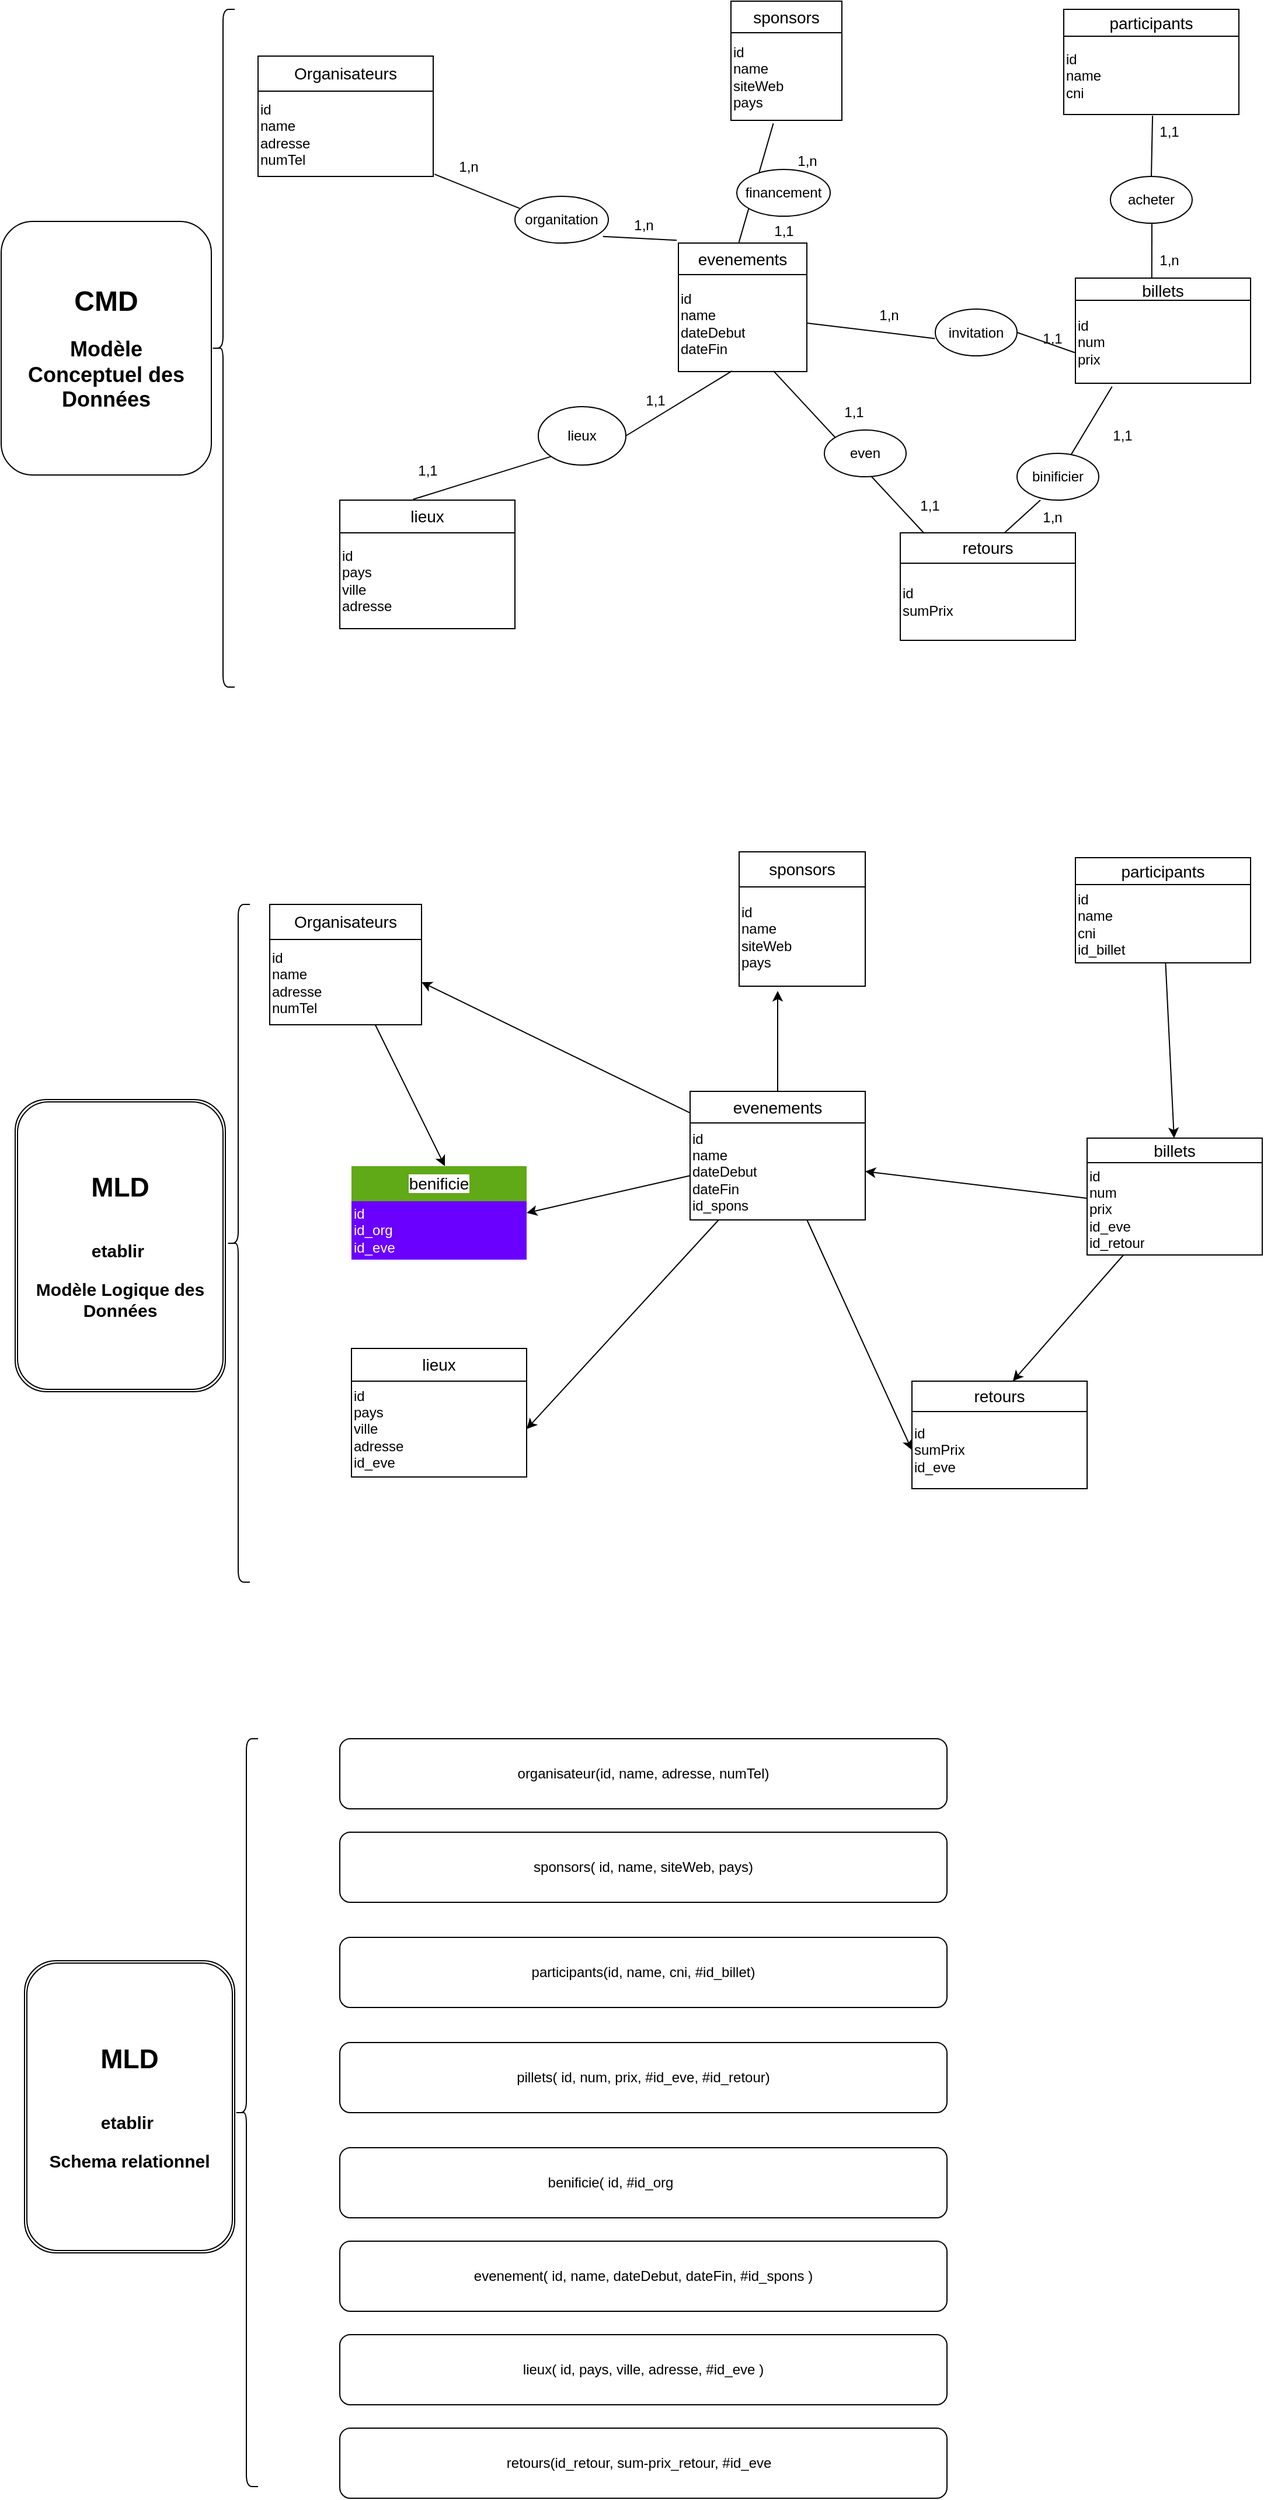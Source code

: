 <mxfile>
    <diagram id="z2dieIlX1EahIChtscXf" name="Page-1">
        <mxGraphModel dx="1783" dy="524" grid="1" gridSize="10" guides="1" tooltips="1" connect="1" arrows="1" fold="1" page="1" pageScale="1" pageWidth="850" pageHeight="1100" math="0" shadow="0">
            <root>
                <object label="" id="0">
                    <mxCell/>
                </object>
                <mxCell id="1" parent="0"/>
                <mxCell id="y7wRmsII9Z6MHcfROsYH-3" value="" style="shape=table;startSize=0;container=1;collapsible=0;childLayout=tableLayout;" parent="1" vertex="1">
                    <mxGeometry x="-40" y="70" width="150" height="103" as="geometry"/>
                </mxCell>
                <mxCell id="y7wRmsII9Z6MHcfROsYH-4" value="" style="shape=tableRow;horizontal=0;startSize=0;swimlaneHead=0;swimlaneBody=0;top=0;left=0;bottom=0;right=0;collapsible=0;dropTarget=0;fillColor=none;points=[[0,0.5],[1,0.5]];portConstraint=eastwest;" parent="y7wRmsII9Z6MHcfROsYH-3" vertex="1">
                    <mxGeometry width="150" height="30" as="geometry"/>
                </mxCell>
                <mxCell id="y7wRmsII9Z6MHcfROsYH-5" value="&lt;div style=&quot;text-align: start;&quot;&gt;&lt;span style=&quot;color: rgb(0, 0, 0); font-family: &amp;quot;Nunito Sans&amp;quot;, sans-serif; font-size: 14px; background-color: rgb(255, 255, 255);&quot;&gt;Organisateurs&lt;/span&gt;&lt;br&gt;&lt;/div&gt;" style="shape=partialRectangle;html=1;whiteSpace=wrap;connectable=0;overflow=hidden;fillColor=none;top=0;left=0;bottom=0;right=0;pointerEvents=1;" parent="y7wRmsII9Z6MHcfROsYH-4" vertex="1">
                    <mxGeometry width="150" height="30" as="geometry">
                        <mxRectangle width="150" height="30" as="alternateBounds"/>
                    </mxGeometry>
                </mxCell>
                <mxCell id="y7wRmsII9Z6MHcfROsYH-6" value="" style="shape=tableRow;horizontal=0;startSize=0;swimlaneHead=0;swimlaneBody=0;top=0;left=0;bottom=0;right=0;collapsible=0;dropTarget=0;fillColor=none;points=[[0,0.5],[1,0.5]];portConstraint=eastwest;" parent="y7wRmsII9Z6MHcfROsYH-3" vertex="1">
                    <mxGeometry y="30" width="150" height="73" as="geometry"/>
                </mxCell>
                <mxCell id="y7wRmsII9Z6MHcfROsYH-7" value="id&lt;br&gt;name&lt;br&gt;adresse&lt;br&gt;numTel" style="shape=partialRectangle;html=1;whiteSpace=wrap;connectable=0;overflow=hidden;fillColor=none;top=0;left=0;bottom=0;right=0;pointerEvents=1;align=left;" parent="y7wRmsII9Z6MHcfROsYH-6" vertex="1">
                    <mxGeometry width="150" height="73" as="geometry">
                        <mxRectangle width="150" height="73" as="alternateBounds"/>
                    </mxGeometry>
                </mxCell>
                <mxCell id="y7wRmsII9Z6MHcfROsYH-9" value="" style="shape=table;startSize=0;container=1;collapsible=0;childLayout=tableLayout;" parent="1" vertex="1">
                    <mxGeometry x="320" y="230" width="110" height="110" as="geometry"/>
                </mxCell>
                <mxCell id="y7wRmsII9Z6MHcfROsYH-10" value="" style="shape=tableRow;horizontal=0;startSize=0;swimlaneHead=0;swimlaneBody=0;top=0;left=0;bottom=0;right=0;collapsible=0;dropTarget=0;fillColor=none;points=[[0,0.5],[1,0.5]];portConstraint=eastwest;" parent="y7wRmsII9Z6MHcfROsYH-9" vertex="1">
                    <mxGeometry width="110" height="27" as="geometry"/>
                </mxCell>
                <mxCell id="y7wRmsII9Z6MHcfROsYH-11" value="&lt;div style=&quot;text-align: start;&quot;&gt;&lt;span style=&quot;color: rgb(0, 0, 0); font-family: &amp;quot;Nunito Sans&amp;quot;, sans-serif; font-size: 14px; background-color: rgb(255, 255, 255);&quot;&gt;evenements&lt;/span&gt;&lt;br&gt;&lt;/div&gt;" style="shape=partialRectangle;html=1;whiteSpace=wrap;connectable=0;overflow=hidden;fillColor=none;top=0;left=0;bottom=0;right=0;pointerEvents=1;" parent="y7wRmsII9Z6MHcfROsYH-10" vertex="1">
                    <mxGeometry width="110" height="27" as="geometry">
                        <mxRectangle width="110" height="27" as="alternateBounds"/>
                    </mxGeometry>
                </mxCell>
                <mxCell id="y7wRmsII9Z6MHcfROsYH-12" value="" style="shape=tableRow;horizontal=0;startSize=0;swimlaneHead=0;swimlaneBody=0;top=0;left=0;bottom=0;right=0;collapsible=0;dropTarget=0;fillColor=none;points=[[0,0.5],[1,0.5]];portConstraint=eastwest;" parent="y7wRmsII9Z6MHcfROsYH-9" vertex="1">
                    <mxGeometry y="27" width="110" height="83" as="geometry"/>
                </mxCell>
                <mxCell id="y7wRmsII9Z6MHcfROsYH-13" value="id&lt;br&gt;name&lt;br&gt;dateDebut&lt;br&gt;dateFin" style="shape=partialRectangle;html=1;whiteSpace=wrap;connectable=0;overflow=hidden;fillColor=none;top=0;left=0;bottom=0;right=0;pointerEvents=1;align=left;" parent="y7wRmsII9Z6MHcfROsYH-12" vertex="1">
                    <mxGeometry width="110" height="83" as="geometry">
                        <mxRectangle width="110" height="83" as="alternateBounds"/>
                    </mxGeometry>
                </mxCell>
                <mxCell id="y7wRmsII9Z6MHcfROsYH-21" value="" style="shape=table;startSize=0;container=1;collapsible=0;childLayout=tableLayout;" parent="1" vertex="1">
                    <mxGeometry x="510" y="478" width="150" height="92" as="geometry"/>
                </mxCell>
                <mxCell id="y7wRmsII9Z6MHcfROsYH-22" value="" style="shape=tableRow;horizontal=0;startSize=0;swimlaneHead=0;swimlaneBody=0;top=0;left=0;bottom=0;right=0;collapsible=0;dropTarget=0;fillColor=none;points=[[0,0.5],[1,0.5]];portConstraint=eastwest;" parent="y7wRmsII9Z6MHcfROsYH-21" vertex="1">
                    <mxGeometry width="150" height="26" as="geometry"/>
                </mxCell>
                <mxCell id="y7wRmsII9Z6MHcfROsYH-23" value="&lt;div style=&quot;text-align: start;&quot;&gt;&lt;span style=&quot;color: rgb(0, 0, 0); font-family: &amp;quot;Nunito Sans&amp;quot;, sans-serif; font-size: 14px; background-color: rgb(255, 255, 255);&quot;&gt;retours&lt;/span&gt;&lt;br&gt;&lt;/div&gt;" style="shape=partialRectangle;html=1;whiteSpace=wrap;connectable=0;overflow=hidden;fillColor=none;top=0;left=0;bottom=0;right=0;pointerEvents=1;" parent="y7wRmsII9Z6MHcfROsYH-22" vertex="1">
                    <mxGeometry width="150" height="26" as="geometry">
                        <mxRectangle width="150" height="26" as="alternateBounds"/>
                    </mxGeometry>
                </mxCell>
                <mxCell id="y7wRmsII9Z6MHcfROsYH-24" value="" style="shape=tableRow;horizontal=0;startSize=0;swimlaneHead=0;swimlaneBody=0;top=0;left=0;bottom=0;right=0;collapsible=0;dropTarget=0;fillColor=none;points=[[0,0.5],[1,0.5]];portConstraint=eastwest;" parent="y7wRmsII9Z6MHcfROsYH-21" vertex="1">
                    <mxGeometry y="26" width="150" height="66" as="geometry"/>
                </mxCell>
                <mxCell id="y7wRmsII9Z6MHcfROsYH-25" value="id&lt;br&gt;sumPrix" style="shape=partialRectangle;html=1;whiteSpace=wrap;connectable=0;overflow=hidden;fillColor=none;top=0;left=0;bottom=0;right=0;pointerEvents=1;align=left;" parent="y7wRmsII9Z6MHcfROsYH-24" vertex="1">
                    <mxGeometry width="150" height="66" as="geometry">
                        <mxRectangle width="150" height="66" as="alternateBounds"/>
                    </mxGeometry>
                </mxCell>
                <mxCell id="y7wRmsII9Z6MHcfROsYH-26" value="" style="shape=table;startSize=0;container=1;collapsible=0;childLayout=tableLayout;" parent="1" vertex="1">
                    <mxGeometry x="650" y="30" width="150" height="90" as="geometry"/>
                </mxCell>
                <mxCell id="y7wRmsII9Z6MHcfROsYH-27" value="" style="shape=tableRow;horizontal=0;startSize=0;swimlaneHead=0;swimlaneBody=0;top=0;left=0;bottom=0;right=0;collapsible=0;dropTarget=0;fillColor=none;points=[[0,0.5],[1,0.5]];portConstraint=eastwest;" parent="y7wRmsII9Z6MHcfROsYH-26" vertex="1">
                    <mxGeometry width="150" height="23" as="geometry"/>
                </mxCell>
                <mxCell id="y7wRmsII9Z6MHcfROsYH-28" value="&lt;div style=&quot;text-align: start;&quot;&gt;&lt;span style=&quot;color: rgb(0, 0, 0); font-family: &amp;quot;Nunito Sans&amp;quot;, sans-serif; font-size: 14px; background-color: rgb(255, 255, 255);&quot;&gt;participants&lt;/span&gt;&lt;br&gt;&lt;/div&gt;" style="shape=partialRectangle;html=1;whiteSpace=wrap;connectable=0;overflow=hidden;fillColor=none;top=0;left=0;bottom=0;right=0;pointerEvents=1;" parent="y7wRmsII9Z6MHcfROsYH-27" vertex="1">
                    <mxGeometry width="150" height="23" as="geometry">
                        <mxRectangle width="150" height="23" as="alternateBounds"/>
                    </mxGeometry>
                </mxCell>
                <mxCell id="y7wRmsII9Z6MHcfROsYH-29" value="" style="shape=tableRow;horizontal=0;startSize=0;swimlaneHead=0;swimlaneBody=0;top=0;left=0;bottom=0;right=0;collapsible=0;dropTarget=0;fillColor=none;points=[[0,0.5],[1,0.5]];portConstraint=eastwest;" parent="y7wRmsII9Z6MHcfROsYH-26" vertex="1">
                    <mxGeometry y="23" width="150" height="67" as="geometry"/>
                </mxCell>
                <mxCell id="y7wRmsII9Z6MHcfROsYH-30" value="id&lt;br&gt;name&lt;br&gt;cni" style="shape=partialRectangle;html=1;whiteSpace=wrap;connectable=0;overflow=hidden;fillColor=none;top=0;left=0;bottom=0;right=0;pointerEvents=1;align=left;" parent="y7wRmsII9Z6MHcfROsYH-29" vertex="1">
                    <mxGeometry width="150" height="67" as="geometry">
                        <mxRectangle width="150" height="67" as="alternateBounds"/>
                    </mxGeometry>
                </mxCell>
                <mxCell id="y7wRmsII9Z6MHcfROsYH-31" value="" style="shape=table;startSize=0;container=1;collapsible=0;childLayout=tableLayout;" parent="1" vertex="1">
                    <mxGeometry x="660" y="260" width="150" height="90" as="geometry"/>
                </mxCell>
                <mxCell id="y7wRmsII9Z6MHcfROsYH-32" value="" style="shape=tableRow;horizontal=0;startSize=0;swimlaneHead=0;swimlaneBody=0;top=0;left=0;bottom=0;right=0;collapsible=0;dropTarget=0;fillColor=none;points=[[0,0.5],[1,0.5]];portConstraint=eastwest;" parent="y7wRmsII9Z6MHcfROsYH-31" vertex="1">
                    <mxGeometry width="150" height="19" as="geometry"/>
                </mxCell>
                <mxCell id="y7wRmsII9Z6MHcfROsYH-33" value="&lt;div style=&quot;text-align: start;&quot;&gt;&lt;span style=&quot;color: rgb(0, 0, 0); font-family: &amp;quot;Nunito Sans&amp;quot;, sans-serif; font-size: 14px; background-color: rgb(255, 255, 255);&quot;&gt;billets&lt;/span&gt;&lt;br&gt;&lt;/div&gt;" style="shape=partialRectangle;html=1;whiteSpace=wrap;connectable=0;overflow=hidden;fillColor=none;top=0;left=0;bottom=0;right=0;pointerEvents=1;" parent="y7wRmsII9Z6MHcfROsYH-32" vertex="1">
                    <mxGeometry width="150" height="19" as="geometry">
                        <mxRectangle width="150" height="19" as="alternateBounds"/>
                    </mxGeometry>
                </mxCell>
                <mxCell id="y7wRmsII9Z6MHcfROsYH-34" value="" style="shape=tableRow;horizontal=0;startSize=0;swimlaneHead=0;swimlaneBody=0;top=0;left=0;bottom=0;right=0;collapsible=0;dropTarget=0;fillColor=none;points=[[0,0.5],[1,0.5]];portConstraint=eastwest;" parent="y7wRmsII9Z6MHcfROsYH-31" vertex="1">
                    <mxGeometry y="19" width="150" height="71" as="geometry"/>
                </mxCell>
                <mxCell id="y7wRmsII9Z6MHcfROsYH-35" value="id&lt;br&gt;num&lt;br&gt;prix" style="shape=partialRectangle;html=1;whiteSpace=wrap;connectable=0;overflow=hidden;fillColor=none;top=0;left=0;bottom=0;right=0;pointerEvents=1;align=left;" parent="y7wRmsII9Z6MHcfROsYH-34" vertex="1">
                    <mxGeometry width="150" height="71" as="geometry">
                        <mxRectangle width="150" height="71" as="alternateBounds"/>
                    </mxGeometry>
                </mxCell>
                <mxCell id="y7wRmsII9Z6MHcfROsYH-36" value="" style="shape=table;startSize=0;container=1;collapsible=0;childLayout=tableLayout;" parent="1" vertex="1">
                    <mxGeometry x="30" y="450" width="150" height="110" as="geometry"/>
                </mxCell>
                <mxCell id="y7wRmsII9Z6MHcfROsYH-37" value="" style="shape=tableRow;horizontal=0;startSize=0;swimlaneHead=0;swimlaneBody=0;top=0;left=0;bottom=0;right=0;collapsible=0;dropTarget=0;fillColor=none;points=[[0,0.5],[1,0.5]];portConstraint=eastwest;" parent="y7wRmsII9Z6MHcfROsYH-36" vertex="1">
                    <mxGeometry width="150" height="28" as="geometry"/>
                </mxCell>
                <mxCell id="y7wRmsII9Z6MHcfROsYH-38" value="&lt;div style=&quot;text-align: start;&quot;&gt;&lt;span style=&quot;color: rgb(0, 0, 0); font-family: &amp;quot;Nunito Sans&amp;quot;, sans-serif; font-size: 14px; background-color: rgb(255, 255, 255);&quot;&gt;lieux&lt;/span&gt;&lt;br&gt;&lt;/div&gt;" style="shape=partialRectangle;html=1;whiteSpace=wrap;connectable=0;overflow=hidden;fillColor=none;top=0;left=0;bottom=0;right=0;pointerEvents=1;" parent="y7wRmsII9Z6MHcfROsYH-37" vertex="1">
                    <mxGeometry width="150" height="28" as="geometry">
                        <mxRectangle width="150" height="28" as="alternateBounds"/>
                    </mxGeometry>
                </mxCell>
                <mxCell id="y7wRmsII9Z6MHcfROsYH-39" value="" style="shape=tableRow;horizontal=0;startSize=0;swimlaneHead=0;swimlaneBody=0;top=0;left=0;bottom=0;right=0;collapsible=0;dropTarget=0;fillColor=none;points=[[0,0.5],[1,0.5]];portConstraint=eastwest;" parent="y7wRmsII9Z6MHcfROsYH-36" vertex="1">
                    <mxGeometry y="28" width="150" height="82" as="geometry"/>
                </mxCell>
                <mxCell id="y7wRmsII9Z6MHcfROsYH-40" value="id&lt;br&gt;pays&lt;br&gt;ville&lt;br&gt;adresse" style="shape=partialRectangle;html=1;whiteSpace=wrap;connectable=0;overflow=hidden;fillColor=none;top=0;left=0;bottom=0;right=0;pointerEvents=1;align=left;" parent="y7wRmsII9Z6MHcfROsYH-39" vertex="1">
                    <mxGeometry width="150" height="82" as="geometry">
                        <mxRectangle width="150" height="82" as="alternateBounds"/>
                    </mxGeometry>
                </mxCell>
                <mxCell id="y7wRmsII9Z6MHcfROsYH-41" value="" style="shape=table;startSize=0;container=1;collapsible=0;childLayout=tableLayout;" parent="1" vertex="1">
                    <mxGeometry x="365" y="23" width="95.0" height="102" as="geometry"/>
                </mxCell>
                <mxCell id="y7wRmsII9Z6MHcfROsYH-42" value="" style="shape=tableRow;horizontal=0;startSize=0;swimlaneHead=0;swimlaneBody=0;top=0;left=0;bottom=0;right=0;collapsible=0;dropTarget=0;fillColor=none;points=[[0,0.5],[1,0.5]];portConstraint=eastwest;" parent="y7wRmsII9Z6MHcfROsYH-41" vertex="1">
                    <mxGeometry width="95.0" height="27" as="geometry"/>
                </mxCell>
                <mxCell id="y7wRmsII9Z6MHcfROsYH-43" value="&lt;div style=&quot;text-align: start;&quot;&gt;&lt;span style=&quot;color: rgb(0, 0, 0); font-family: &amp;quot;Nunito Sans&amp;quot;, sans-serif; font-size: 14px; background-color: rgb(255, 255, 255);&quot;&gt;sponsors&lt;/span&gt;&lt;br&gt;&lt;/div&gt;" style="shape=partialRectangle;html=1;whiteSpace=wrap;connectable=0;overflow=hidden;fillColor=none;top=0;left=0;bottom=0;right=0;pointerEvents=1;" parent="y7wRmsII9Z6MHcfROsYH-42" vertex="1">
                    <mxGeometry width="95" height="27" as="geometry">
                        <mxRectangle width="95" height="27" as="alternateBounds"/>
                    </mxGeometry>
                </mxCell>
                <mxCell id="y7wRmsII9Z6MHcfROsYH-44" value="" style="shape=tableRow;horizontal=0;startSize=0;swimlaneHead=0;swimlaneBody=0;top=0;left=0;bottom=0;right=0;collapsible=0;dropTarget=0;fillColor=none;points=[[0,0.5],[1,0.5]];portConstraint=eastwest;" parent="y7wRmsII9Z6MHcfROsYH-41" vertex="1">
                    <mxGeometry y="27" width="95.0" height="75" as="geometry"/>
                </mxCell>
                <mxCell id="y7wRmsII9Z6MHcfROsYH-45" value="id&lt;br&gt;name&lt;br&gt;siteWeb&lt;br&gt;pays" style="shape=partialRectangle;html=1;whiteSpace=wrap;connectable=0;overflow=hidden;fillColor=none;top=0;left=0;bottom=0;right=0;pointerEvents=1;align=left;" parent="y7wRmsII9Z6MHcfROsYH-44" vertex="1">
                    <mxGeometry width="95" height="75" as="geometry">
                        <mxRectangle width="95" height="75" as="alternateBounds"/>
                    </mxGeometry>
                </mxCell>
                <mxCell id="y7wRmsII9Z6MHcfROsYH-46" value="" style="endArrow=none;html=1;exitX=1;exitY=0.5;exitDx=0;exitDy=0;entryX=0.418;entryY=0.993;entryDx=0;entryDy=0;entryPerimeter=0;startArrow=none;" parent="1" source="y7wRmsII9Z6MHcfROsYH-50" target="y7wRmsII9Z6MHcfROsYH-12" edge="1">
                    <mxGeometry width="50" height="50" relative="1" as="geometry">
                        <mxPoint x="280" y="220" as="sourcePoint"/>
                        <mxPoint x="280" y="170" as="targetPoint"/>
                    </mxGeometry>
                </mxCell>
                <mxCell id="y7wRmsII9Z6MHcfROsYH-51" value="" style="endArrow=none;html=1;exitX=0.418;exitY=-0.022;exitDx=0;exitDy=0;exitPerimeter=0;entryX=0;entryY=1;entryDx=0;entryDy=0;" parent="1" source="y7wRmsII9Z6MHcfROsYH-37" target="y7wRmsII9Z6MHcfROsYH-50" edge="1">
                    <mxGeometry width="50" height="50" relative="1" as="geometry">
                        <mxPoint x="281.7" y="235.34" as="sourcePoint"/>
                        <mxPoint x="282.7" y="169.349" as="targetPoint"/>
                    </mxGeometry>
                </mxCell>
                <mxCell id="y7wRmsII9Z6MHcfROsYH-50" value="lieux" style="ellipse;whiteSpace=wrap;html=1;" parent="1" vertex="1">
                    <mxGeometry x="200" y="370" width="75" height="50" as="geometry"/>
                </mxCell>
                <mxCell id="y7wRmsII9Z6MHcfROsYH-64" value="" style="endArrow=none;html=1;exitX=0.05;exitY=0.258;exitDx=0;exitDy=0;entryX=1.007;entryY=0.973;entryDx=0;entryDy=0;entryPerimeter=0;startArrow=none;exitPerimeter=0;" parent="1" source="y7wRmsII9Z6MHcfROsYH-65" target="y7wRmsII9Z6MHcfROsYH-6" edge="1">
                    <mxGeometry width="50" height="50" relative="1" as="geometry">
                        <mxPoint x="380" y="200" as="sourcePoint"/>
                        <mxPoint x="400" y="180" as="targetPoint"/>
                        <Array as="points"/>
                    </mxGeometry>
                </mxCell>
                <mxCell id="y7wRmsII9Z6MHcfROsYH-68" value="" style="endArrow=none;html=1;exitX=-0.013;exitY=-0.089;exitDx=0;exitDy=0;exitPerimeter=0;entryX=0.942;entryY=0.858;entryDx=0;entryDy=0;entryPerimeter=0;" parent="1" source="y7wRmsII9Z6MHcfROsYH-10" target="y7wRmsII9Z6MHcfROsYH-65" edge="1">
                    <mxGeometry width="50" height="50" relative="1" as="geometry">
                        <mxPoint x="318.05" y="227.33" as="sourcePoint"/>
                        <mxPoint x="178.05" y="148.029" as="targetPoint"/>
                        <Array as="points"/>
                    </mxGeometry>
                </mxCell>
                <mxCell id="y7wRmsII9Z6MHcfROsYH-65" value="organitation" style="ellipse;whiteSpace=wrap;html=1;" parent="1" vertex="1">
                    <mxGeometry x="180" y="190" width="80" height="40" as="geometry"/>
                </mxCell>
                <mxCell id="y7wRmsII9Z6MHcfROsYH-70" value="" style="endArrow=none;html=1;entryX=-0.004;entryY=0.63;entryDx=0;entryDy=0;entryPerimeter=0;exitX=1;exitY=0.5;exitDx=0;exitDy=0;startArrow=none;" parent="1" source="y7wRmsII9Z6MHcfROsYH-73" target="y7wRmsII9Z6MHcfROsYH-34" edge="1">
                    <mxGeometry width="50" height="50" relative="1" as="geometry">
                        <mxPoint x="450" y="310" as="sourcePoint"/>
                        <mxPoint x="500" y="260" as="targetPoint"/>
                    </mxGeometry>
                </mxCell>
                <mxCell id="y7wRmsII9Z6MHcfROsYH-74" value="" style="endArrow=none;html=1;entryX=-0.004;entryY=0.63;entryDx=0;entryDy=0;entryPerimeter=0;exitX=1;exitY=0.5;exitDx=0;exitDy=0;" parent="1" source="y7wRmsII9Z6MHcfROsYH-12" target="y7wRmsII9Z6MHcfROsYH-73" edge="1">
                    <mxGeometry width="50" height="50" relative="1" as="geometry">
                        <mxPoint x="470" y="306.5" as="sourcePoint"/>
                        <mxPoint x="599.4" y="356.7" as="targetPoint"/>
                    </mxGeometry>
                </mxCell>
                <mxCell id="y7wRmsII9Z6MHcfROsYH-73" value="invitation" style="ellipse;whiteSpace=wrap;html=1;" parent="1" vertex="1">
                    <mxGeometry x="540" y="286.5" width="70" height="40" as="geometry"/>
                </mxCell>
                <mxCell id="y7wRmsII9Z6MHcfROsYH-76" value="" style="endArrow=none;html=1;entryX=0.507;entryY=1.015;entryDx=0;entryDy=0;entryPerimeter=0;exitX=0.5;exitY=0;exitDx=0;exitDy=0;startArrow=none;" parent="1" source="y7wRmsII9Z6MHcfROsYH-77" target="y7wRmsII9Z6MHcfROsYH-29" edge="1">
                    <mxGeometry width="50" height="50" relative="1" as="geometry">
                        <mxPoint x="510" y="220" as="sourcePoint"/>
                        <mxPoint x="560" y="170" as="targetPoint"/>
                    </mxGeometry>
                </mxCell>
                <mxCell id="y7wRmsII9Z6MHcfROsYH-78" value="" style="endArrow=none;html=1;entryX=0.507;entryY=1.015;entryDx=0;entryDy=0;entryPerimeter=0;exitX=0.436;exitY=0.028;exitDx=0;exitDy=0;exitPerimeter=0;" parent="1" source="y7wRmsII9Z6MHcfROsYH-32" target="y7wRmsII9Z6MHcfROsYH-77" edge="1">
                    <mxGeometry width="50" height="50" relative="1" as="geometry">
                        <mxPoint x="726" y="255.344" as="sourcePoint"/>
                        <mxPoint x="726.05" y="151.35" as="targetPoint"/>
                    </mxGeometry>
                </mxCell>
                <mxCell id="y7wRmsII9Z6MHcfROsYH-77" value="acheter" style="ellipse;whiteSpace=wrap;html=1;" parent="1" vertex="1">
                    <mxGeometry x="690" y="173" width="70" height="40" as="geometry"/>
                </mxCell>
                <mxCell id="y7wRmsII9Z6MHcfROsYH-79" value="" style="endArrow=none;html=1;entryX=0.382;entryY=1.035;entryDx=0;entryDy=0;entryPerimeter=0;exitX=0.471;exitY=-0.022;exitDx=0;exitDy=0;exitPerimeter=0;" parent="1" source="y7wRmsII9Z6MHcfROsYH-10" target="y7wRmsII9Z6MHcfROsYH-44" edge="1">
                    <mxGeometry width="50" height="50" relative="1" as="geometry">
                        <mxPoint x="340" y="220" as="sourcePoint"/>
                        <mxPoint x="390" y="170" as="targetPoint"/>
                    </mxGeometry>
                </mxCell>
                <mxCell id="y7wRmsII9Z6MHcfROsYH-80" value="financement" style="ellipse;whiteSpace=wrap;html=1;" parent="1" vertex="1">
                    <mxGeometry x="370" y="167" width="80" height="40" as="geometry"/>
                </mxCell>
                <mxCell id="y7wRmsII9Z6MHcfROsYH-82" value="1,n" style="text;html=1;align=center;verticalAlign=middle;resizable=0;points=[];autosize=1;strokeColor=none;fillColor=none;" parent="1" vertex="1">
                    <mxGeometry x="120" y="150" width="40" height="30" as="geometry"/>
                </mxCell>
                <mxCell id="y7wRmsII9Z6MHcfROsYH-83" value="1,n" style="text;html=1;align=center;verticalAlign=middle;resizable=0;points=[];autosize=1;strokeColor=none;fillColor=none;" parent="1" vertex="1">
                    <mxGeometry x="270" y="200" width="40" height="30" as="geometry"/>
                </mxCell>
                <mxCell id="y7wRmsII9Z6MHcfROsYH-85" value="1,1" style="text;html=1;align=center;verticalAlign=middle;resizable=0;points=[];autosize=1;strokeColor=none;fillColor=none;" parent="1" vertex="1">
                    <mxGeometry x="390" y="205" width="40" height="30" as="geometry"/>
                </mxCell>
                <mxCell id="y7wRmsII9Z6MHcfROsYH-86" value="1,n" style="text;html=1;align=center;verticalAlign=middle;resizable=0;points=[];autosize=1;strokeColor=none;fillColor=none;" parent="1" vertex="1">
                    <mxGeometry x="410" y="145" width="40" height="30" as="geometry"/>
                </mxCell>
                <mxCell id="y7wRmsII9Z6MHcfROsYH-88" value="1,n" style="text;html=1;align=center;verticalAlign=middle;resizable=0;points=[];autosize=1;strokeColor=none;fillColor=none;" parent="1" vertex="1">
                    <mxGeometry x="720" y="230" width="40" height="30" as="geometry"/>
                </mxCell>
                <mxCell id="y7wRmsII9Z6MHcfROsYH-89" value="1,1" style="text;html=1;align=center;verticalAlign=middle;resizable=0;points=[];autosize=1;strokeColor=none;fillColor=none;" parent="1" vertex="1">
                    <mxGeometry x="720" y="120" width="40" height="30" as="geometry"/>
                </mxCell>
                <mxCell id="y7wRmsII9Z6MHcfROsYH-90" value="1,n" style="text;html=1;align=center;verticalAlign=middle;resizable=0;points=[];autosize=1;strokeColor=none;fillColor=none;" parent="1" vertex="1">
                    <mxGeometry x="480" y="276.5" width="40" height="30" as="geometry"/>
                </mxCell>
                <mxCell id="y7wRmsII9Z6MHcfROsYH-91" value="1,1" style="text;html=1;align=center;verticalAlign=middle;resizable=0;points=[];autosize=1;strokeColor=none;fillColor=none;" parent="1" vertex="1">
                    <mxGeometry x="620" y="296.5" width="40" height="30" as="geometry"/>
                </mxCell>
                <mxCell id="y7wRmsII9Z6MHcfROsYH-96" value="" style="endArrow=none;html=1;entryX=0.74;entryY=0.993;entryDx=0;entryDy=0;entryPerimeter=0;exitX=0.137;exitY=0.02;exitDx=0;exitDy=0;exitPerimeter=0;" parent="1" source="y7wRmsII9Z6MHcfROsYH-22" target="y7wRmsII9Z6MHcfROsYH-12" edge="1">
                    <mxGeometry width="50" height="50" relative="1" as="geometry">
                        <mxPoint x="470" y="420" as="sourcePoint"/>
                        <mxPoint x="520" y="370" as="targetPoint"/>
                    </mxGeometry>
                </mxCell>
                <mxCell id="y7wRmsII9Z6MHcfROsYH-97" value="" style="endArrow=none;html=1;entryX=0.209;entryY=1.04;entryDx=0;entryDy=0;entryPerimeter=0;startArrow=none;" parent="1" source="y7wRmsII9Z6MHcfROsYH-99" target="y7wRmsII9Z6MHcfROsYH-34" edge="1">
                    <mxGeometry width="50" height="50" relative="1" as="geometry">
                        <mxPoint x="470" y="360" as="sourcePoint"/>
                        <mxPoint x="520" y="310" as="targetPoint"/>
                    </mxGeometry>
                </mxCell>
                <mxCell id="y7wRmsII9Z6MHcfROsYH-98" value="even" style="ellipse;whiteSpace=wrap;html=1;" parent="1" vertex="1">
                    <mxGeometry x="445" y="390" width="70" height="40" as="geometry"/>
                </mxCell>
                <mxCell id="y7wRmsII9Z6MHcfROsYH-100" value="" style="endArrow=none;html=1;" parent="1" source="y7wRmsII9Z6MHcfROsYH-22" edge="1">
                    <mxGeometry width="50" height="50" relative="1" as="geometry">
                        <mxPoint x="599.619" y="478" as="sourcePoint"/>
                        <mxPoint x="630" y="450" as="targetPoint"/>
                    </mxGeometry>
                </mxCell>
                <mxCell id="y7wRmsII9Z6MHcfROsYH-99" value="binificier" style="ellipse;whiteSpace=wrap;html=1;" parent="1" vertex="1">
                    <mxGeometry x="610" y="410" width="70" height="40" as="geometry"/>
                </mxCell>
                <mxCell id="y7wRmsII9Z6MHcfROsYH-101" value="1,1" style="text;html=1;align=center;verticalAlign=middle;resizable=0;points=[];autosize=1;strokeColor=none;fillColor=none;" parent="1" vertex="1">
                    <mxGeometry x="680" y="380" width="40" height="30" as="geometry"/>
                </mxCell>
                <mxCell id="y7wRmsII9Z6MHcfROsYH-102" value="1,n" style="text;html=1;align=center;verticalAlign=middle;resizable=0;points=[];autosize=1;strokeColor=none;fillColor=none;" parent="1" vertex="1">
                    <mxGeometry x="620" y="450" width="40" height="30" as="geometry"/>
                </mxCell>
                <mxCell id="y7wRmsII9Z6MHcfROsYH-103" value="1,1" style="text;html=1;align=center;verticalAlign=middle;resizable=0;points=[];autosize=1;strokeColor=none;fillColor=none;" parent="1" vertex="1">
                    <mxGeometry x="515" y="440" width="40" height="30" as="geometry"/>
                </mxCell>
                <mxCell id="y7wRmsII9Z6MHcfROsYH-104" value="1,1" style="text;html=1;align=center;verticalAlign=middle;resizable=0;points=[];autosize=1;strokeColor=none;fillColor=none;" parent="1" vertex="1">
                    <mxGeometry x="450" y="360" width="40" height="30" as="geometry"/>
                </mxCell>
                <mxCell id="y7wRmsII9Z6MHcfROsYH-105" value="1,1" style="text;html=1;align=center;verticalAlign=middle;resizable=0;points=[];autosize=1;strokeColor=none;fillColor=none;" parent="1" vertex="1">
                    <mxGeometry x="280" y="350" width="40" height="30" as="geometry"/>
                </mxCell>
                <mxCell id="y7wRmsII9Z6MHcfROsYH-106" value="1,1" style="text;html=1;align=center;verticalAlign=middle;resizable=0;points=[];autosize=1;strokeColor=none;fillColor=none;" parent="1" vertex="1">
                    <mxGeometry x="85" y="410" width="40" height="30" as="geometry"/>
                </mxCell>
                <mxCell id="y7wRmsII9Z6MHcfROsYH-202" style="edgeStyle=none;html=1;fontFamily=Helvetica;fontSize=15;" parent="1" source="y7wRmsII9Z6MHcfROsYH-107" edge="1">
                    <mxGeometry relative="1" as="geometry">
                        <mxPoint x="120" y="1020" as="targetPoint"/>
                    </mxGeometry>
                </mxCell>
                <mxCell id="y7wRmsII9Z6MHcfROsYH-107" value="" style="shape=table;startSize=0;container=1;collapsible=0;childLayout=tableLayout;" parent="1" vertex="1">
                    <mxGeometry x="-30" y="796" width="130" height="103" as="geometry"/>
                </mxCell>
                <mxCell id="y7wRmsII9Z6MHcfROsYH-108" value="" style="shape=tableRow;horizontal=0;startSize=0;swimlaneHead=0;swimlaneBody=0;top=0;left=0;bottom=0;right=0;collapsible=0;dropTarget=0;fillColor=none;points=[[0,0.5],[1,0.5]];portConstraint=eastwest;" parent="y7wRmsII9Z6MHcfROsYH-107" vertex="1">
                    <mxGeometry width="130" height="30" as="geometry"/>
                </mxCell>
                <mxCell id="y7wRmsII9Z6MHcfROsYH-109" value="&lt;div style=&quot;text-align: start;&quot;&gt;&lt;span style=&quot;color: rgb(0, 0, 0); font-family: &amp;quot;Nunito Sans&amp;quot;, sans-serif; font-size: 14px; background-color: rgb(255, 255, 255);&quot;&gt;Organisateurs&lt;/span&gt;&lt;br&gt;&lt;/div&gt;" style="shape=partialRectangle;html=1;whiteSpace=wrap;connectable=0;overflow=hidden;fillColor=none;top=0;left=0;bottom=0;right=0;pointerEvents=1;" parent="y7wRmsII9Z6MHcfROsYH-108" vertex="1">
                    <mxGeometry width="130" height="30" as="geometry">
                        <mxRectangle width="130" height="30" as="alternateBounds"/>
                    </mxGeometry>
                </mxCell>
                <mxCell id="y7wRmsII9Z6MHcfROsYH-110" value="" style="shape=tableRow;horizontal=0;startSize=0;swimlaneHead=0;swimlaneBody=0;top=0;left=0;bottom=0;right=0;collapsible=0;dropTarget=0;fillColor=none;points=[[0,0.5],[1,0.5]];portConstraint=eastwest;" parent="y7wRmsII9Z6MHcfROsYH-107" vertex="1">
                    <mxGeometry y="30" width="130" height="73" as="geometry"/>
                </mxCell>
                <mxCell id="y7wRmsII9Z6MHcfROsYH-111" value="id&lt;br&gt;name&lt;br&gt;adresse&lt;br&gt;numTel" style="shape=partialRectangle;html=1;whiteSpace=wrap;connectable=0;overflow=hidden;fillColor=none;top=0;left=0;bottom=0;right=0;pointerEvents=1;align=left;" parent="y7wRmsII9Z6MHcfROsYH-110" vertex="1">
                    <mxGeometry width="130" height="73" as="geometry">
                        <mxRectangle width="130" height="73" as="alternateBounds"/>
                    </mxGeometry>
                </mxCell>
                <mxCell id="y7wRmsII9Z6MHcfROsYH-203" style="edgeStyle=none;html=1;fontFamily=Helvetica;fontSize=15;" parent="1" source="y7wRmsII9Z6MHcfROsYH-112" edge="1">
                    <mxGeometry relative="1" as="geometry">
                        <mxPoint x="190" y="1060" as="targetPoint"/>
                    </mxGeometry>
                </mxCell>
                <mxCell id="y7wRmsII9Z6MHcfROsYH-204" style="edgeStyle=none;html=1;entryX=1;entryY=0.5;entryDx=0;entryDy=0;fontFamily=Helvetica;fontSize=15;" parent="1" source="y7wRmsII9Z6MHcfROsYH-112" target="y7wRmsII9Z6MHcfROsYH-110" edge="1">
                    <mxGeometry relative="1" as="geometry"/>
                </mxCell>
                <mxCell id="y7wRmsII9Z6MHcfROsYH-205" style="edgeStyle=none;html=1;entryX=1;entryY=0.5;entryDx=0;entryDy=0;fontFamily=Helvetica;fontSize=15;" parent="1" source="y7wRmsII9Z6MHcfROsYH-112" target="y7wRmsII9Z6MHcfROsYH-135" edge="1">
                    <mxGeometry relative="1" as="geometry"/>
                </mxCell>
                <mxCell id="y7wRmsII9Z6MHcfROsYH-206" style="edgeStyle=none;html=1;entryX=0;entryY=0.5;entryDx=0;entryDy=0;fontFamily=Helvetica;fontSize=15;" parent="1" source="y7wRmsII9Z6MHcfROsYH-112" target="y7wRmsII9Z6MHcfROsYH-120" edge="1">
                    <mxGeometry relative="1" as="geometry"/>
                </mxCell>
                <mxCell id="y7wRmsII9Z6MHcfROsYH-210" style="edgeStyle=none;html=1;fontFamily=Helvetica;fontSize=15;" parent="1" source="y7wRmsII9Z6MHcfROsYH-112" edge="1">
                    <mxGeometry relative="1" as="geometry">
                        <mxPoint x="405" y="870" as="targetPoint"/>
                    </mxGeometry>
                </mxCell>
                <mxCell id="y7wRmsII9Z6MHcfROsYH-112" value="" style="shape=table;startSize=0;container=1;collapsible=0;childLayout=tableLayout;" parent="1" vertex="1">
                    <mxGeometry x="330" y="956" width="150" height="110" as="geometry"/>
                </mxCell>
                <mxCell id="y7wRmsII9Z6MHcfROsYH-113" value="" style="shape=tableRow;horizontal=0;startSize=0;swimlaneHead=0;swimlaneBody=0;top=0;left=0;bottom=0;right=0;collapsible=0;dropTarget=0;fillColor=none;points=[[0,0.5],[1,0.5]];portConstraint=eastwest;" parent="y7wRmsII9Z6MHcfROsYH-112" vertex="1">
                    <mxGeometry width="150" height="27" as="geometry"/>
                </mxCell>
                <mxCell id="y7wRmsII9Z6MHcfROsYH-114" value="&lt;div style=&quot;text-align: start;&quot;&gt;&lt;span style=&quot;color: rgb(0, 0, 0); font-family: &amp;quot;Nunito Sans&amp;quot;, sans-serif; font-size: 14px; background-color: rgb(255, 255, 255);&quot;&gt;evenements&lt;/span&gt;&lt;br&gt;&lt;/div&gt;" style="shape=partialRectangle;html=1;whiteSpace=wrap;connectable=0;overflow=hidden;fillColor=none;top=0;left=0;bottom=0;right=0;pointerEvents=1;" parent="y7wRmsII9Z6MHcfROsYH-113" vertex="1">
                    <mxGeometry width="150" height="27" as="geometry">
                        <mxRectangle width="150" height="27" as="alternateBounds"/>
                    </mxGeometry>
                </mxCell>
                <mxCell id="y7wRmsII9Z6MHcfROsYH-115" value="" style="shape=tableRow;horizontal=0;startSize=0;swimlaneHead=0;swimlaneBody=0;top=0;left=0;bottom=0;right=0;collapsible=0;dropTarget=0;fillColor=none;points=[[0,0.5],[1,0.5]];portConstraint=eastwest;" parent="y7wRmsII9Z6MHcfROsYH-112" vertex="1">
                    <mxGeometry y="27" width="150" height="83" as="geometry"/>
                </mxCell>
                <mxCell id="y7wRmsII9Z6MHcfROsYH-116" value="id&lt;br&gt;name&lt;br&gt;dateDebut&lt;br&gt;dateFin&lt;br&gt;id_spons" style="shape=partialRectangle;html=1;whiteSpace=wrap;connectable=0;overflow=hidden;fillColor=none;top=0;left=0;bottom=0;right=0;pointerEvents=1;align=left;" parent="y7wRmsII9Z6MHcfROsYH-115" vertex="1">
                    <mxGeometry width="150" height="83" as="geometry">
                        <mxRectangle width="150" height="83" as="alternateBounds"/>
                    </mxGeometry>
                </mxCell>
                <mxCell id="y7wRmsII9Z6MHcfROsYH-117" value="" style="shape=table;startSize=0;container=1;collapsible=0;childLayout=tableLayout;" parent="1" vertex="1">
                    <mxGeometry x="520" y="1204" width="150" height="92" as="geometry"/>
                </mxCell>
                <mxCell id="y7wRmsII9Z6MHcfROsYH-118" value="" style="shape=tableRow;horizontal=0;startSize=0;swimlaneHead=0;swimlaneBody=0;top=0;left=0;bottom=0;right=0;collapsible=0;dropTarget=0;fillColor=none;points=[[0,0.5],[1,0.5]];portConstraint=eastwest;" parent="y7wRmsII9Z6MHcfROsYH-117" vertex="1">
                    <mxGeometry width="150" height="26" as="geometry"/>
                </mxCell>
                <mxCell id="y7wRmsII9Z6MHcfROsYH-119" value="&lt;div style=&quot;text-align: start;&quot;&gt;&lt;span style=&quot;color: rgb(0, 0, 0); font-family: &amp;quot;Nunito Sans&amp;quot;, sans-serif; font-size: 14px; background-color: rgb(255, 255, 255);&quot;&gt;retours&lt;/span&gt;&lt;br&gt;&lt;/div&gt;" style="shape=partialRectangle;html=1;whiteSpace=wrap;connectable=0;overflow=hidden;fillColor=none;top=0;left=0;bottom=0;right=0;pointerEvents=1;" parent="y7wRmsII9Z6MHcfROsYH-118" vertex="1">
                    <mxGeometry width="150" height="26" as="geometry">
                        <mxRectangle width="150" height="26" as="alternateBounds"/>
                    </mxGeometry>
                </mxCell>
                <mxCell id="y7wRmsII9Z6MHcfROsYH-120" value="" style="shape=tableRow;horizontal=0;startSize=0;swimlaneHead=0;swimlaneBody=0;top=0;left=0;bottom=0;right=0;collapsible=0;dropTarget=0;fillColor=none;points=[[0,0.5],[1,0.5]];portConstraint=eastwest;" parent="y7wRmsII9Z6MHcfROsYH-117" vertex="1">
                    <mxGeometry y="26" width="150" height="66" as="geometry"/>
                </mxCell>
                <mxCell id="y7wRmsII9Z6MHcfROsYH-121" value="id&lt;br&gt;sumPrix&lt;br&gt;id_eve" style="shape=partialRectangle;html=1;whiteSpace=wrap;connectable=0;overflow=hidden;fillColor=none;top=0;left=0;bottom=0;right=0;pointerEvents=1;align=left;" parent="y7wRmsII9Z6MHcfROsYH-120" vertex="1">
                    <mxGeometry width="150" height="66" as="geometry">
                        <mxRectangle width="150" height="66" as="alternateBounds"/>
                    </mxGeometry>
                </mxCell>
                <mxCell id="y7wRmsII9Z6MHcfROsYH-209" style="edgeStyle=none;html=1;fontFamily=Helvetica;fontSize=15;" parent="1" source="y7wRmsII9Z6MHcfROsYH-122" target="y7wRmsII9Z6MHcfROsYH-128" edge="1">
                    <mxGeometry relative="1" as="geometry"/>
                </mxCell>
                <mxCell id="y7wRmsII9Z6MHcfROsYH-122" value="" style="shape=table;startSize=0;container=1;collapsible=0;childLayout=tableLayout;" parent="1" vertex="1">
                    <mxGeometry x="660" y="756" width="150" height="90" as="geometry"/>
                </mxCell>
                <mxCell id="y7wRmsII9Z6MHcfROsYH-123" value="" style="shape=tableRow;horizontal=0;startSize=0;swimlaneHead=0;swimlaneBody=0;top=0;left=0;bottom=0;right=0;collapsible=0;dropTarget=0;fillColor=none;points=[[0,0.5],[1,0.5]];portConstraint=eastwest;" parent="y7wRmsII9Z6MHcfROsYH-122" vertex="1">
                    <mxGeometry width="150" height="23" as="geometry"/>
                </mxCell>
                <mxCell id="y7wRmsII9Z6MHcfROsYH-124" value="&lt;div style=&quot;text-align: start;&quot;&gt;&lt;span style=&quot;color: rgb(0, 0, 0); font-family: &amp;quot;Nunito Sans&amp;quot;, sans-serif; font-size: 14px; background-color: rgb(255, 255, 255);&quot;&gt;participants&lt;/span&gt;&lt;br&gt;&lt;/div&gt;" style="shape=partialRectangle;html=1;whiteSpace=wrap;connectable=0;overflow=hidden;fillColor=none;top=0;left=0;bottom=0;right=0;pointerEvents=1;" parent="y7wRmsII9Z6MHcfROsYH-123" vertex="1">
                    <mxGeometry width="150" height="23" as="geometry">
                        <mxRectangle width="150" height="23" as="alternateBounds"/>
                    </mxGeometry>
                </mxCell>
                <mxCell id="y7wRmsII9Z6MHcfROsYH-125" value="" style="shape=tableRow;horizontal=0;startSize=0;swimlaneHead=0;swimlaneBody=0;top=0;left=0;bottom=0;right=0;collapsible=0;dropTarget=0;fillColor=none;points=[[0,0.5],[1,0.5]];portConstraint=eastwest;" parent="y7wRmsII9Z6MHcfROsYH-122" vertex="1">
                    <mxGeometry y="23" width="150" height="67" as="geometry"/>
                </mxCell>
                <mxCell id="y7wRmsII9Z6MHcfROsYH-126" value="id&lt;br&gt;name&lt;br&gt;cni&lt;br&gt;id_billet" style="shape=partialRectangle;html=1;whiteSpace=wrap;connectable=0;overflow=hidden;fillColor=none;top=0;left=0;bottom=0;right=0;pointerEvents=1;align=left;" parent="y7wRmsII9Z6MHcfROsYH-125" vertex="1">
                    <mxGeometry width="150" height="67" as="geometry">
                        <mxRectangle width="150" height="67" as="alternateBounds"/>
                    </mxGeometry>
                </mxCell>
                <mxCell id="y7wRmsII9Z6MHcfROsYH-207" style="edgeStyle=none;html=1;fontFamily=Helvetica;fontSize=15;" parent="1" source="y7wRmsII9Z6MHcfROsYH-127" target="y7wRmsII9Z6MHcfROsYH-118" edge="1">
                    <mxGeometry relative="1" as="geometry"/>
                </mxCell>
                <mxCell id="y7wRmsII9Z6MHcfROsYH-127" value="" style="shape=table;startSize=0;container=1;collapsible=0;childLayout=tableLayout;" parent="1" vertex="1">
                    <mxGeometry x="670" y="996" width="150" height="100" as="geometry"/>
                </mxCell>
                <mxCell id="y7wRmsII9Z6MHcfROsYH-128" value="" style="shape=tableRow;horizontal=0;startSize=0;swimlaneHead=0;swimlaneBody=0;top=0;left=0;bottom=0;right=0;collapsible=0;dropTarget=0;fillColor=none;points=[[0,0.5],[1,0.5]];portConstraint=eastwest;" parent="y7wRmsII9Z6MHcfROsYH-127" vertex="1">
                    <mxGeometry width="150" height="21" as="geometry"/>
                </mxCell>
                <mxCell id="y7wRmsII9Z6MHcfROsYH-129" value="&lt;div style=&quot;text-align: start;&quot;&gt;&lt;span style=&quot;color: rgb(0, 0, 0); font-family: &amp;quot;Nunito Sans&amp;quot;, sans-serif; font-size: 14px; background-color: rgb(255, 255, 255);&quot;&gt;billets&lt;/span&gt;&lt;br&gt;&lt;/div&gt;" style="shape=partialRectangle;html=1;whiteSpace=wrap;connectable=0;overflow=hidden;fillColor=none;top=0;left=0;bottom=0;right=0;pointerEvents=1;" parent="y7wRmsII9Z6MHcfROsYH-128" vertex="1">
                    <mxGeometry width="150" height="21" as="geometry">
                        <mxRectangle width="150" height="21" as="alternateBounds"/>
                    </mxGeometry>
                </mxCell>
                <mxCell id="y7wRmsII9Z6MHcfROsYH-130" value="" style="shape=tableRow;horizontal=0;startSize=0;swimlaneHead=0;swimlaneBody=0;top=0;left=0;bottom=0;right=0;collapsible=0;dropTarget=0;fillColor=none;points=[[0,0.5],[1,0.5]];portConstraint=eastwest;" parent="y7wRmsII9Z6MHcfROsYH-127" vertex="1">
                    <mxGeometry y="21" width="150" height="79" as="geometry"/>
                </mxCell>
                <mxCell id="y7wRmsII9Z6MHcfROsYH-131" value="id&lt;br&gt;num&lt;br&gt;prix&lt;br&gt;id_eve&lt;br&gt;id_retour" style="shape=partialRectangle;html=1;whiteSpace=wrap;connectable=0;overflow=hidden;fillColor=none;top=0;left=0;bottom=0;right=0;pointerEvents=1;align=left;" parent="y7wRmsII9Z6MHcfROsYH-130" vertex="1">
                    <mxGeometry width="150" height="79" as="geometry">
                        <mxRectangle width="150" height="79" as="alternateBounds"/>
                    </mxGeometry>
                </mxCell>
                <mxCell id="y7wRmsII9Z6MHcfROsYH-132" value="" style="shape=table;startSize=0;container=1;collapsible=0;childLayout=tableLayout;" parent="1" vertex="1">
                    <mxGeometry x="40" y="1176" width="150" height="110" as="geometry"/>
                </mxCell>
                <mxCell id="y7wRmsII9Z6MHcfROsYH-133" value="" style="shape=tableRow;horizontal=0;startSize=0;swimlaneHead=0;swimlaneBody=0;top=0;left=0;bottom=0;right=0;collapsible=0;dropTarget=0;fillColor=none;points=[[0,0.5],[1,0.5]];portConstraint=eastwest;" parent="y7wRmsII9Z6MHcfROsYH-132" vertex="1">
                    <mxGeometry width="150" height="28" as="geometry"/>
                </mxCell>
                <mxCell id="y7wRmsII9Z6MHcfROsYH-134" value="&lt;div style=&quot;text-align: start;&quot;&gt;&lt;span style=&quot;color: rgb(0, 0, 0); font-family: &amp;quot;Nunito Sans&amp;quot;, sans-serif; font-size: 14px; background-color: rgb(255, 255, 255);&quot;&gt;lieux&lt;/span&gt;&lt;br&gt;&lt;/div&gt;" style="shape=partialRectangle;html=1;whiteSpace=wrap;connectable=0;overflow=hidden;fillColor=none;top=0;left=0;bottom=0;right=0;pointerEvents=1;" parent="y7wRmsII9Z6MHcfROsYH-133" vertex="1">
                    <mxGeometry width="150" height="28" as="geometry">
                        <mxRectangle width="150" height="28" as="alternateBounds"/>
                    </mxGeometry>
                </mxCell>
                <mxCell id="y7wRmsII9Z6MHcfROsYH-135" value="" style="shape=tableRow;horizontal=0;startSize=0;swimlaneHead=0;swimlaneBody=0;top=0;left=0;bottom=0;right=0;collapsible=0;dropTarget=0;fillColor=none;points=[[0,0.5],[1,0.5]];portConstraint=eastwest;" parent="y7wRmsII9Z6MHcfROsYH-132" vertex="1">
                    <mxGeometry y="28" width="150" height="82" as="geometry"/>
                </mxCell>
                <mxCell id="y7wRmsII9Z6MHcfROsYH-136" value="id&lt;br&gt;pays&lt;br&gt;ville&lt;br&gt;adresse&lt;br&gt;id_eve" style="shape=partialRectangle;html=1;whiteSpace=wrap;connectable=0;overflow=hidden;fillColor=none;top=0;left=0;bottom=0;right=0;pointerEvents=1;align=left;" parent="y7wRmsII9Z6MHcfROsYH-135" vertex="1">
                    <mxGeometry width="150" height="82" as="geometry">
                        <mxRectangle width="150" height="82" as="alternateBounds"/>
                    </mxGeometry>
                </mxCell>
                <mxCell id="y7wRmsII9Z6MHcfROsYH-137" value="" style="shape=table;startSize=0;container=1;collapsible=0;childLayout=tableLayout;" parent="1" vertex="1">
                    <mxGeometry x="372" y="751" width="108" height="115" as="geometry"/>
                </mxCell>
                <mxCell id="y7wRmsII9Z6MHcfROsYH-138" value="" style="shape=tableRow;horizontal=0;startSize=0;swimlaneHead=0;swimlaneBody=0;top=0;left=0;bottom=0;right=0;collapsible=0;dropTarget=0;fillColor=none;points=[[0,0.5],[1,0.5]];portConstraint=eastwest;" parent="y7wRmsII9Z6MHcfROsYH-137" vertex="1">
                    <mxGeometry width="108" height="30" as="geometry"/>
                </mxCell>
                <mxCell id="y7wRmsII9Z6MHcfROsYH-139" value="&lt;div style=&quot;text-align: start;&quot;&gt;&lt;span style=&quot;color: rgb(0, 0, 0); font-family: &amp;quot;Nunito Sans&amp;quot;, sans-serif; font-size: 14px; background-color: rgb(255, 255, 255);&quot;&gt;sponsors&lt;/span&gt;&lt;br&gt;&lt;/div&gt;" style="shape=partialRectangle;html=1;whiteSpace=wrap;connectable=0;overflow=hidden;fillColor=none;top=0;left=0;bottom=0;right=0;pointerEvents=1;" parent="y7wRmsII9Z6MHcfROsYH-138" vertex="1">
                    <mxGeometry width="108" height="30" as="geometry">
                        <mxRectangle width="108" height="30" as="alternateBounds"/>
                    </mxGeometry>
                </mxCell>
                <mxCell id="y7wRmsII9Z6MHcfROsYH-140" value="" style="shape=tableRow;horizontal=0;startSize=0;swimlaneHead=0;swimlaneBody=0;top=0;left=0;bottom=0;right=0;collapsible=0;dropTarget=0;fillColor=none;points=[[0,0.5],[1,0.5]];portConstraint=eastwest;" parent="y7wRmsII9Z6MHcfROsYH-137" vertex="1">
                    <mxGeometry y="30" width="108" height="85" as="geometry"/>
                </mxCell>
                <mxCell id="y7wRmsII9Z6MHcfROsYH-141" value="id&lt;br&gt;name&lt;br&gt;siteWeb&lt;br&gt;pays" style="shape=partialRectangle;html=1;whiteSpace=wrap;connectable=0;overflow=hidden;fillColor=none;top=0;left=0;bottom=0;right=0;pointerEvents=1;align=left;" parent="y7wRmsII9Z6MHcfROsYH-140" vertex="1">
                    <mxGeometry width="108" height="85" as="geometry">
                        <mxRectangle width="108" height="85" as="alternateBounds"/>
                    </mxGeometry>
                </mxCell>
                <mxCell id="y7wRmsII9Z6MHcfROsYH-177" value="&lt;div style=&quot;text-align: start;&quot;&gt;&lt;font face=&quot;Nunito Sans, sans-serif&quot; color=&quot;#000000&quot;&gt;&lt;span style=&quot;font-size: 14px; background-color: rgb(255, 255, 255);&quot;&gt;benificie&lt;/span&gt;&lt;/font&gt;&lt;/div&gt;" style="shape=partialRectangle;html=1;whiteSpace=wrap;connectable=0;overflow=hidden;fillColor=#60a917;top=0;left=0;bottom=0;right=0;pointerEvents=1;fontColor=#ffffff;strokeColor=#2D7600;" parent="1" vertex="1">
                    <mxGeometry x="40" y="1020" width="150" height="30" as="geometry">
                        <mxRectangle width="150" height="30" as="alternateBounds"/>
                    </mxGeometry>
                </mxCell>
                <mxCell id="y7wRmsII9Z6MHcfROsYH-178" value="id&lt;br&gt;id_org&lt;br&gt;id_eve" style="shape=partialRectangle;html=1;whiteSpace=wrap;connectable=0;overflow=hidden;fillColor=#6a00ff;top=0;left=0;bottom=0;right=0;pointerEvents=1;align=left;fontColor=#ffffff;strokeColor=#3700CC;" parent="1" vertex="1">
                    <mxGeometry x="40" y="1050" width="150" height="50" as="geometry">
                        <mxRectangle width="150" height="73" as="alternateBounds"/>
                    </mxGeometry>
                </mxCell>
                <mxCell id="y7wRmsII9Z6MHcfROsYH-184" value="&lt;div style=&quot;text-align: start;&quot;&gt;&lt;/div&gt;&lt;span style=&quot;&quot;&gt;&lt;div style=&quot;text-align: left;&quot;&gt;&lt;span style=&quot;background-color: initial;&quot;&gt;organisateur(&lt;/span&gt;&lt;span style=&quot;background-color: initial;&quot;&gt;id,&amp;nbsp;&lt;/span&gt;&lt;span style=&quot;background-color: initial;&quot;&gt;name,&amp;nbsp;&lt;/span&gt;&lt;span style=&quot;background-color: initial;&quot;&gt;adresse,&amp;nbsp;&lt;/span&gt;&lt;span style=&quot;background-color: initial;&quot;&gt;numTel&lt;/span&gt;&lt;span style=&quot;background-color: initial;&quot;&gt;)&lt;/span&gt;&lt;/div&gt;&lt;/span&gt;" style="rounded=1;whiteSpace=wrap;html=1;" parent="1" vertex="1">
                    <mxGeometry x="30" y="1510" width="520" height="60" as="geometry"/>
                </mxCell>
                <mxCell id="y7wRmsII9Z6MHcfROsYH-185" value="sponsors(&lt;span style=&quot;text-align: left;&quot;&gt;&amp;nbsp;id,&lt;/span&gt;&lt;span style=&quot;text-align: left;&quot;&gt;&amp;nbsp;name,&amp;nbsp;&lt;/span&gt;&lt;span style=&quot;text-align: left;&quot;&gt;siteWeb,&amp;nbsp;&lt;/span&gt;&lt;span style=&quot;text-align: left;&quot;&gt;pays)&lt;/span&gt;" style="rounded=1;whiteSpace=wrap;html=1;" parent="1" vertex="1">
                    <mxGeometry x="30" y="1590" width="520" height="60" as="geometry"/>
                </mxCell>
                <mxCell id="y7wRmsII9Z6MHcfROsYH-186" value="participants(&lt;span style=&quot;text-align: left;&quot;&gt;id,&amp;nbsp;&lt;/span&gt;&lt;span style=&quot;text-align: left;&quot;&gt;name,&amp;nbsp;&lt;/span&gt;&lt;span style=&quot;text-align: left;&quot;&gt;cni, #&lt;/span&gt;&lt;span style=&quot;text-align: left;&quot;&gt;id_billet)&lt;/span&gt;" style="rounded=1;whiteSpace=wrap;html=1;" parent="1" vertex="1">
                    <mxGeometry x="30" y="1680" width="520" height="60" as="geometry"/>
                </mxCell>
                <mxCell id="y7wRmsII9Z6MHcfROsYH-187" value="pillets( id&lt;span style=&quot;text-align: left;&quot;&gt;,&amp;nbsp;&lt;/span&gt;&lt;span style=&quot;text-align: left;&quot;&gt;num,&amp;nbsp;&lt;/span&gt;&lt;span style=&quot;text-align: left;&quot;&gt;prix,&amp;nbsp;&lt;/span&gt;&lt;span style=&quot;text-align: left;&quot;&gt;#id_eve,&amp;nbsp;&lt;/span&gt;&lt;span style=&quot;text-align: left;&quot;&gt;#id_retour)&lt;/span&gt;" style="rounded=1;whiteSpace=wrap;html=1;" parent="1" vertex="1">
                    <mxGeometry x="30" y="1770" width="520" height="60" as="geometry"/>
                </mxCell>
                <mxCell id="y7wRmsII9Z6MHcfROsYH-188" value="benificie( id, #id_org&lt;span style=&quot;color: rgb(255, 255, 255); text-align: left;&quot;&gt;, #id_eve )&lt;/span&gt;" style="rounded=1;whiteSpace=wrap;html=1;" parent="1" vertex="1">
                    <mxGeometry x="30" y="1860" width="520" height="60" as="geometry"/>
                </mxCell>
                <mxCell id="y7wRmsII9Z6MHcfROsYH-189" value="evenement(&amp;nbsp;&lt;span style=&quot;text-align: left;&quot;&gt;id,&amp;nbsp;&lt;/span&gt;&lt;span style=&quot;text-align: left;&quot;&gt;name,&amp;nbsp;&lt;/span&gt;&lt;span style=&quot;text-align: left;&quot;&gt;dateDebut,&amp;nbsp;&lt;/span&gt;&lt;span style=&quot;text-align: left;&quot;&gt;dateFin,&amp;nbsp;&lt;/span&gt;&lt;span style=&quot;text-align: left;&quot;&gt;#id_spons )&lt;/span&gt;" style="rounded=1;whiteSpace=wrap;html=1;" parent="1" vertex="1">
                    <mxGeometry x="30" y="1940" width="520" height="60" as="geometry"/>
                </mxCell>
                <mxCell id="y7wRmsII9Z6MHcfROsYH-190" value="lieux(&amp;nbsp;&lt;span style=&quot;text-align: left;&quot;&gt;id,&lt;/span&gt;&lt;span style=&quot;text-align: left;&quot;&gt;&amp;nbsp;pays,&amp;nbsp;&lt;/span&gt;&lt;span style=&quot;text-align: left;&quot;&gt;ville,&amp;nbsp;&lt;/span&gt;&lt;span style=&quot;text-align: left;&quot;&gt;adresse, #&lt;/span&gt;&lt;span style=&quot;text-align: left;&quot;&gt;id_eve&lt;/span&gt;&lt;span style=&quot;text-align: left;&quot;&gt;&amp;nbsp;)&lt;/span&gt;" style="rounded=1;whiteSpace=wrap;html=1;" parent="1" vertex="1">
                    <mxGeometry x="30" y="2020" width="520" height="60" as="geometry"/>
                </mxCell>
                <mxCell id="y7wRmsII9Z6MHcfROsYH-191" value="retours(&lt;span style=&quot;text-align: left;&quot;&gt;id_retour,&amp;nbsp;&lt;/span&gt;&lt;span style=&quot;text-align: left;&quot;&gt;sum-prix_retour, #&lt;/span&gt;&lt;span style=&quot;text-align: left;&quot;&gt;id_eve&lt;font color=&quot;#ffffff&quot;&gt;&amp;nbsp;)&lt;/font&gt;&lt;/span&gt;&lt;span style=&quot;text-align: left;&quot;&gt;&lt;br&gt;&lt;/span&gt;" style="rounded=1;whiteSpace=wrap;html=1;" parent="1" vertex="1">
                    <mxGeometry x="30" y="2100" width="520" height="60" as="geometry"/>
                </mxCell>
                <mxCell id="y7wRmsII9Z6MHcfROsYH-192" value="&lt;h1&gt;CMD&lt;/h1&gt;&lt;h2&gt;Modèle Conceptuel des Données&lt;/h2&gt;" style="rounded=1;whiteSpace=wrap;html=1;spacing=20;" parent="1" vertex="1">
                    <mxGeometry x="-260" y="211.5" width="180" height="217" as="geometry"/>
                </mxCell>
                <mxCell id="y7wRmsII9Z6MHcfROsYH-193" value="" style="shape=curlyBracket;whiteSpace=wrap;html=1;rounded=1;labelPosition=left;verticalLabelPosition=middle;align=right;verticalAlign=middle;fontSize=1;size=0;" parent="1" vertex="1">
                    <mxGeometry x="-70" y="260" height="120" as="geometry"/>
                </mxCell>
                <mxCell id="y7wRmsII9Z6MHcfROsYH-194" value="" style="shape=curlyBracket;whiteSpace=wrap;html=1;rounded=1;labelPosition=left;verticalLabelPosition=middle;align=right;verticalAlign=middle;fontSize=1;size=0.5;" parent="1" vertex="1">
                    <mxGeometry x="-80" y="30" width="20" height="580" as="geometry"/>
                </mxCell>
                <mxCell id="y7wRmsII9Z6MHcfROsYH-196" value="" style="shape=curlyBracket;whiteSpace=wrap;html=1;rounded=1;labelPosition=left;verticalLabelPosition=middle;align=right;verticalAlign=middle;fontSize=1;size=0.5;" parent="1" vertex="1">
                    <mxGeometry x="-67" y="796" width="20" height="580" as="geometry"/>
                </mxCell>
                <mxCell id="y7wRmsII9Z6MHcfROsYH-198" value="&lt;h1 style=&quot;font-size: 23px;&quot;&gt;MLD&lt;/h1&gt;&lt;div&gt;&lt;br&gt;&lt;/div&gt;&lt;h3 style=&quot;font-size: 15px;&quot;&gt;etablir&amp;nbsp;&lt;/h3&gt;&lt;h3 style=&quot;font-size: 15px;&quot;&gt;&lt;span lang=&quot;fr&quot; class=&quot;ILfuVd&quot;&gt;Modèle Logique des Données&lt;/span&gt;&lt;br&gt;&lt;/h3&gt;" style="shape=ext;double=1;rounded=1;whiteSpace=wrap;html=1;fontSize=1;" parent="1" vertex="1">
                    <mxGeometry x="-248" y="963" width="180" height="250" as="geometry"/>
                </mxCell>
                <mxCell id="y7wRmsII9Z6MHcfROsYH-200" value="&lt;h1 style=&quot;font-size: 23px;&quot;&gt;MLD&lt;/h1&gt;&lt;div&gt;&lt;br&gt;&lt;/div&gt;&lt;h3 style=&quot;font-size: 15px;&quot;&gt;etablir&amp;nbsp;&lt;/h3&gt;&lt;h3 style=&quot;font-size: 15px;&quot;&gt;&lt;span lang=&quot;fr&quot; class=&quot;ILfuVd&quot;&gt;Schema relationnel&lt;/span&gt;&lt;br&gt;&lt;/h3&gt;" style="shape=ext;double=1;rounded=1;whiteSpace=wrap;html=1;fontSize=1;" parent="1" vertex="1">
                    <mxGeometry x="-240" y="1700" width="180" height="250" as="geometry"/>
                </mxCell>
                <mxCell id="y7wRmsII9Z6MHcfROsYH-201" value="" style="shape=curlyBracket;whiteSpace=wrap;html=1;rounded=1;labelPosition=left;verticalLabelPosition=middle;align=right;verticalAlign=middle;fontSize=1;size=0.5;" parent="1" vertex="1">
                    <mxGeometry x="-60" y="1510" width="20" height="640" as="geometry"/>
                </mxCell>
                <mxCell id="y7wRmsII9Z6MHcfROsYH-208" style="edgeStyle=none;html=1;entryX=1;entryY=0.5;entryDx=0;entryDy=0;fontFamily=Helvetica;fontSize=15;" parent="1" source="y7wRmsII9Z6MHcfROsYH-130" target="y7wRmsII9Z6MHcfROsYH-115" edge="1">
                    <mxGeometry relative="1" as="geometry"/>
                </mxCell>
            </root>
        </mxGraphModel>
    </diagram>
    <diagram id="wiUiCK7a1ziL48S3W87C" name="Page-2">
        <mxGraphModel dx="320" dy="419" grid="1" gridSize="10" guides="1" tooltips="1" connect="1" arrows="1" fold="1" page="1" pageScale="1" pageWidth="850" pageHeight="1100" math="0" shadow="0">
            <root>
                <mxCell id="0"/>
                <mxCell id="1" parent="0"/>
            </root>
        </mxGraphModel>
    </diagram>
</mxfile>
